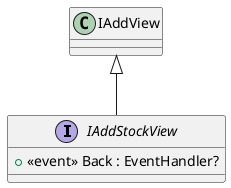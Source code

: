 @startuml
interface IAddStockView {
    +  <<event>> Back : EventHandler? 
}
IAddView <|-- IAddStockView
@enduml
